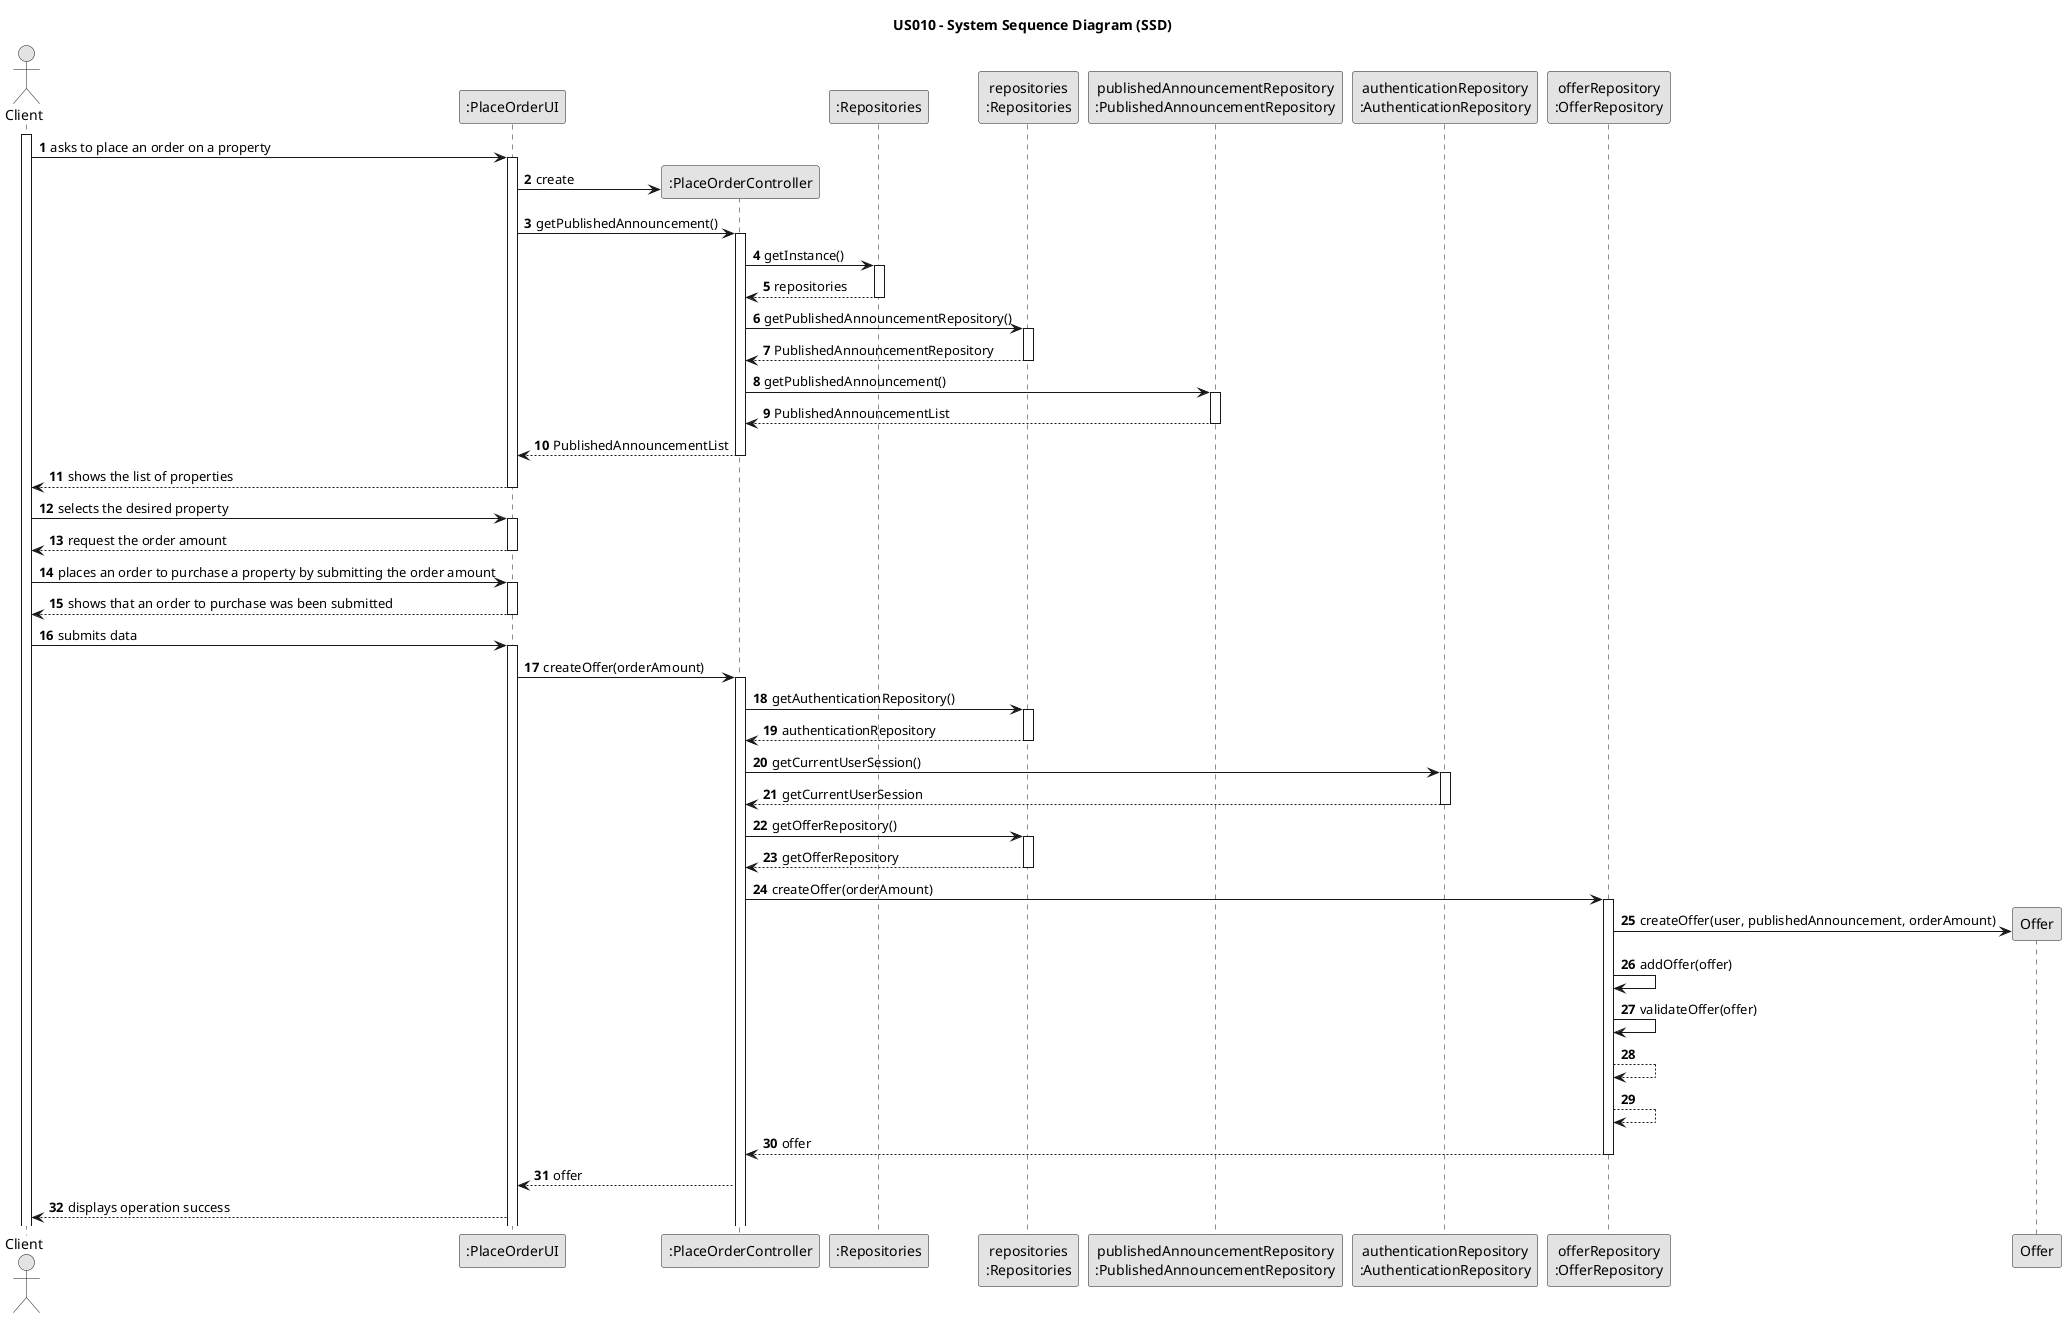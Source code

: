 @startuml

skinparam monochrome true
skinparam packageStyle rectangle
skinparam shadowing false

title US010 - System Sequence Diagram (SSD)

autonumber

actor "Client" as Client
participant ":PlaceOrderUI" as System
participant ":PlaceOrderController" as Controller
participant ":Repositories" as RepositorySingleton
participant "repositories\n:Repositories" as Repositories
participant "publishedAnnouncementRepository\n:PublishedAnnouncementRepository" as PublishedAnnouncementRepository
participant "authenticationRepository\n:AuthenticationRepository" as AuthenticationRepository
participant "offerRepository\n:OfferRepository" as OfferRepository
participant "Offer" as Offer

activate Client

Client -> System : asks to place an order on a property
activate System

System -> Controller** : create

System -> Controller : getPublishedAnnouncement()
activate Controller

Controller -> RepositorySingleton : getInstance()
activate RepositorySingleton

RepositorySingleton --> Controller: repositories
deactivate RepositorySingleton

Controller -> Repositories : getPublishedAnnouncementRepository()
activate Repositories

Repositories --> Controller: PublishedAnnouncementRepository
deactivate Repositories

Controller -> PublishedAnnouncementRepository : getPublishedAnnouncement()
activate PublishedAnnouncementRepository

PublishedAnnouncementRepository --> Controller : PublishedAnnouncementList
deactivate PublishedAnnouncementRepository

Controller --> System : PublishedAnnouncementList
deactivate Controller

System --> Client : shows the list of properties
deactivate System

Client -> System : selects the desired property
activate System

System --> Client : request the order amount
deactivate System

Client -> System : places an order to purchase a property by submitting the order amount
activate System

'    alt order amount is superior
'
'        loop if the order amount is higher than the owner's requested proce
'
'            System --> Client : asks for a new price
'            deactivate System
'
'            Client -> System : places a new order with an inferior order amount
'            activate System
'
'        end
'
'    else order amount is inferior
'
'        System --> Client : accepts the purchase request
'        deactivate System
'
'    end

System --> Client : shows that an order to purchase was been submitted
deactivate System

Client -> System : submits data
activate System

System -> Controller : createOffer(orderAmount)
activate Controller

Controller -> Repositories : getAuthenticationRepository()
activate Repositories

Repositories --> Controller : authenticationRepository
deactivate Repositories

Controller -> AuthenticationRepository : getCurrentUserSession()
activate AuthenticationRepository

AuthenticationRepository --> Controller : getCurrentUserSession
deactivate AuthenticationRepository

Controller -> Repositories : getOfferRepository()
activate Repositories

Repositories --> Controller : getOfferRepository
deactivate Repositories

Controller -> OfferRepository : createOffer(orderAmount)
activate OfferRepository

OfferRepository -> Offer** : createOffer(user, publishedAnnouncement, orderAmount)

OfferRepository -> OfferRepository : addOffer(offer)

OfferRepository -> OfferRepository : validateOffer(offer)

OfferRepository --> OfferRepository

OfferRepository --> OfferRepository

OfferRepository --> Controller : offer
deactivate OfferRepository

Controller --> System : offer

'Controller -> OfferRepository : checkExistingOffer(offer)
'activate OfferRepository
'
'OfferRepository --> Controller : checkExistingOffer
'deactivate OfferRepository
'
'    opt if checkExistingOffer == true
'
'       Controller --> System : checkExistingOffer
'
'       System --> Client : asks the user to wait until the pending request is either accepted or rejected
'
'    end

System --> Client : displays operation success

@enduml